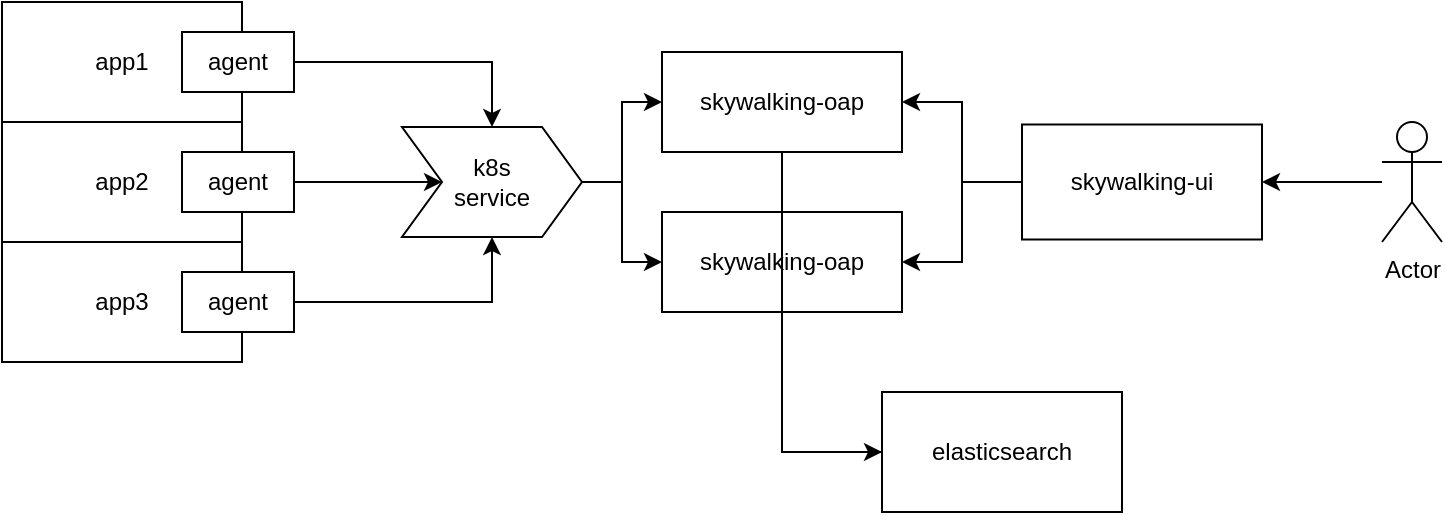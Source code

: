 <mxfile version="15.2.9" type="device"><diagram id="XbAOIPRGZTWrLzJVzxVR" name="Page-1"><mxGraphModel dx="1422" dy="762" grid="1" gridSize="10" guides="1" tooltips="1" connect="1" arrows="1" fold="1" page="1" pageScale="1" pageWidth="827" pageHeight="1169" math="0" shadow="0"><root><mxCell id="0"/><mxCell id="1" parent="0"/><mxCell id="SoLLMuk1YDf0cNv7X-jw-6" value="app3" style="rounded=0;whiteSpace=wrap;html=1;" vertex="1" parent="1"><mxGeometry x="60" y="245" width="120" height="60" as="geometry"/></mxCell><mxCell id="SoLLMuk1YDf0cNv7X-jw-5" value="app2" style="rounded=0;whiteSpace=wrap;html=1;" vertex="1" parent="1"><mxGeometry x="60" y="185" width="120" height="60" as="geometry"/></mxCell><mxCell id="SoLLMuk1YDf0cNv7X-jw-4" value="app1" style="rounded=0;whiteSpace=wrap;html=1;" vertex="1" parent="1"><mxGeometry x="60" y="125" width="120" height="60" as="geometry"/></mxCell><mxCell id="SoLLMuk1YDf0cNv7X-jw-10" style="edgeStyle=orthogonalEdgeStyle;rounded=0;orthogonalLoop=1;jettySize=auto;html=1;entryX=0.5;entryY=0;entryDx=0;entryDy=0;" edge="1" parent="1" source="SoLLMuk1YDf0cNv7X-jw-1" target="SoLLMuk1YDf0cNv7X-jw-9"><mxGeometry relative="1" as="geometry"/></mxCell><mxCell id="SoLLMuk1YDf0cNv7X-jw-1" value="agent" style="rounded=0;whiteSpace=wrap;html=1;" vertex="1" parent="1"><mxGeometry x="150" y="140" width="56" height="30" as="geometry"/></mxCell><mxCell id="SoLLMuk1YDf0cNv7X-jw-12" style="edgeStyle=orthogonalEdgeStyle;rounded=0;orthogonalLoop=1;jettySize=auto;html=1;entryX=0.5;entryY=1;entryDx=0;entryDy=0;" edge="1" parent="1" source="SoLLMuk1YDf0cNv7X-jw-2" target="SoLLMuk1YDf0cNv7X-jw-9"><mxGeometry relative="1" as="geometry"/></mxCell><mxCell id="SoLLMuk1YDf0cNv7X-jw-2" value="agent" style="rounded=0;whiteSpace=wrap;html=1;" vertex="1" parent="1"><mxGeometry x="150" y="260" width="56" height="30" as="geometry"/></mxCell><mxCell id="SoLLMuk1YDf0cNv7X-jw-11" style="edgeStyle=orthogonalEdgeStyle;rounded=0;orthogonalLoop=1;jettySize=auto;html=1;entryX=0;entryY=0.5;entryDx=0;entryDy=0;" edge="1" parent="1" source="SoLLMuk1YDf0cNv7X-jw-3" target="SoLLMuk1YDf0cNv7X-jw-9"><mxGeometry relative="1" as="geometry"/></mxCell><mxCell id="SoLLMuk1YDf0cNv7X-jw-3" value="agent" style="rounded=0;whiteSpace=wrap;html=1;" vertex="1" parent="1"><mxGeometry x="150" y="200" width="56" height="30" as="geometry"/></mxCell><mxCell id="SoLLMuk1YDf0cNv7X-jw-17" style="edgeStyle=orthogonalEdgeStyle;rounded=0;orthogonalLoop=1;jettySize=auto;html=1;entryX=0;entryY=0.5;entryDx=0;entryDy=0;" edge="1" parent="1" source="SoLLMuk1YDf0cNv7X-jw-7" target="SoLLMuk1YDf0cNv7X-jw-15"><mxGeometry relative="1" as="geometry"/></mxCell><mxCell id="SoLLMuk1YDf0cNv7X-jw-7" value="skywalking-oap" style="rounded=0;whiteSpace=wrap;html=1;" vertex="1" parent="1"><mxGeometry x="390" y="230" width="120" height="50" as="geometry"/></mxCell><mxCell id="SoLLMuk1YDf0cNv7X-jw-18" style="edgeStyle=orthogonalEdgeStyle;rounded=0;orthogonalLoop=1;jettySize=auto;html=1;entryX=0.5;entryY=0;entryDx=0;entryDy=0;" edge="1" parent="1" source="SoLLMuk1YDf0cNv7X-jw-8" target="SoLLMuk1YDf0cNv7X-jw-15"><mxGeometry relative="1" as="geometry"><Array as="points"><mxPoint x="450" y="350"/><mxPoint x="560" y="350"/></Array></mxGeometry></mxCell><mxCell id="SoLLMuk1YDf0cNv7X-jw-8" value="skywalking-oap" style="rounded=0;whiteSpace=wrap;html=1;" vertex="1" parent="1"><mxGeometry x="390" y="150" width="120" height="50" as="geometry"/></mxCell><mxCell id="SoLLMuk1YDf0cNv7X-jw-13" style="edgeStyle=orthogonalEdgeStyle;rounded=0;orthogonalLoop=1;jettySize=auto;html=1;" edge="1" parent="1" source="SoLLMuk1YDf0cNv7X-jw-9" target="SoLLMuk1YDf0cNv7X-jw-8"><mxGeometry relative="1" as="geometry"/></mxCell><mxCell id="SoLLMuk1YDf0cNv7X-jw-14" style="edgeStyle=orthogonalEdgeStyle;rounded=0;orthogonalLoop=1;jettySize=auto;html=1;" edge="1" parent="1" source="SoLLMuk1YDf0cNv7X-jw-9" target="SoLLMuk1YDf0cNv7X-jw-7"><mxGeometry relative="1" as="geometry"/></mxCell><mxCell id="SoLLMuk1YDf0cNv7X-jw-9" value="k8s&lt;br&gt;service" style="shape=step;perimeter=stepPerimeter;whiteSpace=wrap;html=1;fixedSize=1;" vertex="1" parent="1"><mxGeometry x="260" y="187.5" width="90" height="55" as="geometry"/></mxCell><mxCell id="SoLLMuk1YDf0cNv7X-jw-15" value="elasticsearch" style="rounded=0;whiteSpace=wrap;html=1;" vertex="1" parent="1"><mxGeometry x="500" y="320" width="120" height="60" as="geometry"/></mxCell><mxCell id="SoLLMuk1YDf0cNv7X-jw-20" style="edgeStyle=orthogonalEdgeStyle;rounded=0;orthogonalLoop=1;jettySize=auto;html=1;entryX=1;entryY=0.5;entryDx=0;entryDy=0;" edge="1" parent="1" source="SoLLMuk1YDf0cNv7X-jw-19" target="SoLLMuk1YDf0cNv7X-jw-8"><mxGeometry relative="1" as="geometry"/></mxCell><mxCell id="SoLLMuk1YDf0cNv7X-jw-21" style="edgeStyle=orthogonalEdgeStyle;rounded=0;orthogonalLoop=1;jettySize=auto;html=1;entryX=1;entryY=0.5;entryDx=0;entryDy=0;" edge="1" parent="1" source="SoLLMuk1YDf0cNv7X-jw-19" target="SoLLMuk1YDf0cNv7X-jw-7"><mxGeometry relative="1" as="geometry"/></mxCell><mxCell id="SoLLMuk1YDf0cNv7X-jw-19" value="skywalking-ui" style="rounded=0;whiteSpace=wrap;html=1;" vertex="1" parent="1"><mxGeometry x="570" y="186.25" width="120" height="57.5" as="geometry"/></mxCell><mxCell id="SoLLMuk1YDf0cNv7X-jw-23" style="edgeStyle=orthogonalEdgeStyle;rounded=0;orthogonalLoop=1;jettySize=auto;html=1;entryX=1;entryY=0.5;entryDx=0;entryDy=0;" edge="1" parent="1" source="SoLLMuk1YDf0cNv7X-jw-22" target="SoLLMuk1YDf0cNv7X-jw-19"><mxGeometry relative="1" as="geometry"/></mxCell><mxCell id="SoLLMuk1YDf0cNv7X-jw-22" value="Actor" style="shape=umlActor;verticalLabelPosition=bottom;verticalAlign=top;html=1;outlineConnect=0;" vertex="1" parent="1"><mxGeometry x="750" y="185" width="30" height="60" as="geometry"/></mxCell></root></mxGraphModel></diagram></mxfile>